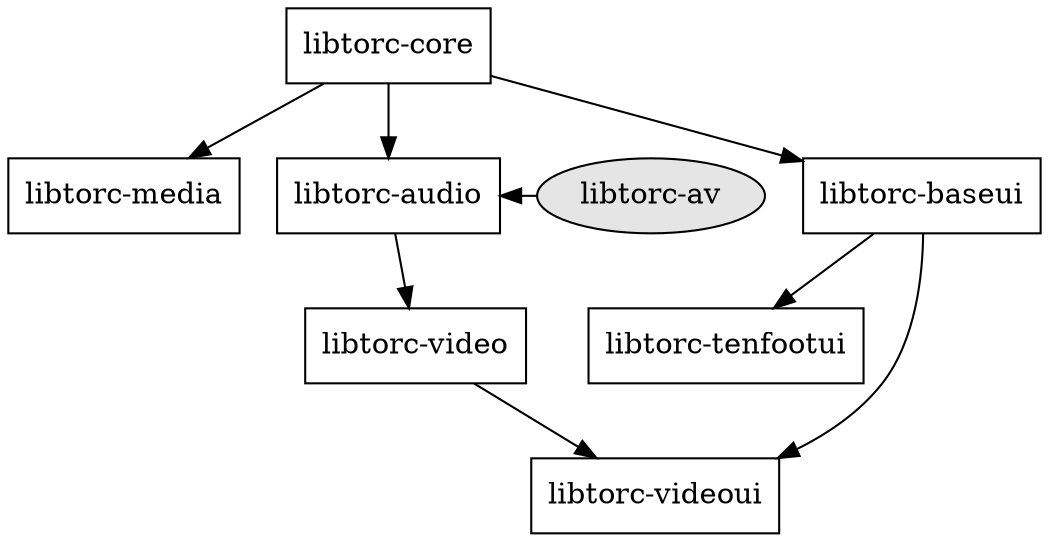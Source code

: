 digraph G {
    node [shape=rect];
    "libtorc-core"   -> "libtorc-audio";
    "libtorc-core"   -> "libtorc-baseui";
    "libtorc-core"   -> "libtorc-media";
    "libtorc-baseui" -> "libtorc-videoui";
    "libtorc-video"  -> "libtorc-videoui";
    "libtorc-baseui" -> "libtorc-tenfootui";
    "libtorc-audio"  -> "libtorc-video";
    subgraph {
        rank=same;
        node [shape=oval,style=filled,fillcolor="grey90"];
        "libtorc-av" -> "libtorc-audio";
    }

}
